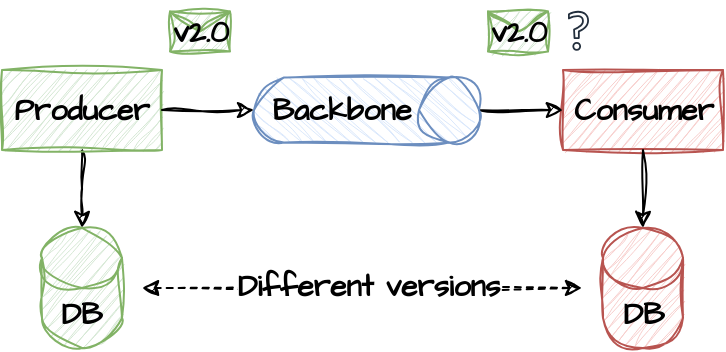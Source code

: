 <mxfile version="22.0.0" type="device">
  <diagram name="Page-1" id="5teIPHdFALnYnMfDJU84">
    <mxGraphModel dx="1032" dy="603" grid="1" gridSize="10" guides="1" tooltips="1" connect="1" arrows="1" fold="1" page="1" pageScale="1" pageWidth="827" pageHeight="1169" math="0" shadow="0">
      <root>
        <mxCell id="0" />
        <mxCell id="1" parent="0" />
        <mxCell id="LOcKeLG7FPWulvWLkRRe-8" style="edgeStyle=orthogonalEdgeStyle;rounded=0;sketch=1;hachureGap=4;jiggle=2;curveFitting=1;orthogonalLoop=1;jettySize=auto;html=1;exitX=0.5;exitY=1;exitDx=0;exitDy=0;fontFamily=Architects Daughter;fontSource=https%3A%2F%2Ffonts.googleapis.com%2Fcss%3Ffamily%3DArchitects%2BDaughter;fontSize=16;" parent="1" source="LOcKeLG7FPWulvWLkRRe-1" target="LOcKeLG7FPWulvWLkRRe-2" edge="1">
          <mxGeometry relative="1" as="geometry" />
        </mxCell>
        <mxCell id="LOcKeLG7FPWulvWLkRRe-1" value="&lt;b style=&quot;font-size: 15px;&quot;&gt;Producer&lt;br&gt;&lt;/b&gt;" style="rounded=0;whiteSpace=wrap;html=1;sketch=1;hachureGap=4;jiggle=2;curveFitting=1;fontFamily=Architects Daughter;fontSource=https%3A%2F%2Ffonts.googleapis.com%2Fcss%3Ffamily%3DArchitects%2BDaughter;fontSize=15;fillColor=#d5e8d4;strokeColor=#82b366;" parent="1" vertex="1">
          <mxGeometry x="70" y="90" width="80" height="40" as="geometry" />
        </mxCell>
        <mxCell id="LOcKeLG7FPWulvWLkRRe-2" value="DB" style="shape=cylinder3;whiteSpace=wrap;html=1;boundedLbl=1;backgroundOutline=1;size=15;sketch=1;hachureGap=4;jiggle=2;curveFitting=1;fontFamily=Architects Daughter;fontSource=https%3A%2F%2Ffonts.googleapis.com%2Fcss%3Ffamily%3DArchitects%2BDaughter;fontSize=15;fontStyle=1;fillColor=#d5e8d4;strokeColor=#82b366;" parent="1" vertex="1">
          <mxGeometry x="90" y="169" width="40" height="60" as="geometry" />
        </mxCell>
        <mxCell id="LOcKeLG7FPWulvWLkRRe-3" value="&lt;b style=&quot;font-size: 15px;&quot;&gt;Consumer&lt;br&gt;&lt;/b&gt;" style="rounded=0;whiteSpace=wrap;html=1;sketch=1;hachureGap=4;jiggle=2;curveFitting=1;fontFamily=Architects Daughter;fontSource=https%3A%2F%2Ffonts.googleapis.com%2Fcss%3Ffamily%3DArchitects%2BDaughter;fontSize=15;fillColor=#f8cecc;strokeColor=#b85450;" parent="1" vertex="1">
          <mxGeometry x="350.5" y="90" width="80" height="40" as="geometry" />
        </mxCell>
        <mxCell id="LOcKeLG7FPWulvWLkRRe-4" value="DB" style="shape=cylinder3;whiteSpace=wrap;html=1;boundedLbl=1;backgroundOutline=1;size=15;sketch=1;hachureGap=4;jiggle=2;curveFitting=1;fontFamily=Architects Daughter;fontSource=https%3A%2F%2Ffonts.googleapis.com%2Fcss%3Ffamily%3DArchitects%2BDaughter;fontSize=15;fontStyle=1;fillColor=#f8cecc;strokeColor=#b85450;" parent="1" vertex="1">
          <mxGeometry x="370.5" y="169" width="40" height="60" as="geometry" />
        </mxCell>
        <mxCell id="LOcKeLG7FPWulvWLkRRe-7" style="edgeStyle=orthogonalEdgeStyle;rounded=0;sketch=1;hachureGap=4;jiggle=2;curveFitting=1;orthogonalLoop=1;jettySize=auto;html=1;exitX=0.5;exitY=0;exitDx=0;exitDy=0;exitPerimeter=0;entryX=0;entryY=0.5;entryDx=0;entryDy=0;fontFamily=Architects Daughter;fontSource=https%3A%2F%2Ffonts.googleapis.com%2Fcss%3Ffamily%3DArchitects%2BDaughter;fontSize=16;" parent="1" source="LOcKeLG7FPWulvWLkRRe-5" target="LOcKeLG7FPWulvWLkRRe-3" edge="1">
          <mxGeometry relative="1" as="geometry" />
        </mxCell>
        <mxCell id="LOcKeLG7FPWulvWLkRRe-5" value="&lt;b style=&quot;font-size: 15px;&quot;&gt;Backbone&lt;/b&gt;" style="shape=cylinder3;whiteSpace=wrap;html=1;boundedLbl=1;backgroundOutline=1;size=15;sketch=1;hachureGap=4;jiggle=2;curveFitting=1;fontFamily=Architects Daughter;fontSource=https%3A%2F%2Ffonts.googleapis.com%2Fcss%3Ffamily%3DArchitects%2BDaughter;fontSize=15;rotation=90;horizontal=0;fillColor=#dae8fc;strokeColor=#6c8ebf;" parent="1" vertex="1">
          <mxGeometry x="236" y="53.75" width="32.5" height="112.5" as="geometry" />
        </mxCell>
        <mxCell id="LOcKeLG7FPWulvWLkRRe-6" style="edgeStyle=orthogonalEdgeStyle;rounded=0;sketch=1;hachureGap=4;jiggle=2;curveFitting=1;orthogonalLoop=1;jettySize=auto;html=1;exitX=1;exitY=0.5;exitDx=0;exitDy=0;entryX=0.5;entryY=1;entryDx=0;entryDy=0;entryPerimeter=0;fontFamily=Architects Daughter;fontSource=https%3A%2F%2Ffonts.googleapis.com%2Fcss%3Ffamily%3DArchitects%2BDaughter;fontSize=16;" parent="1" source="LOcKeLG7FPWulvWLkRRe-1" target="LOcKeLG7FPWulvWLkRRe-5" edge="1">
          <mxGeometry relative="1" as="geometry" />
        </mxCell>
        <mxCell id="LOcKeLG7FPWulvWLkRRe-9" style="edgeStyle=orthogonalEdgeStyle;rounded=0;sketch=1;hachureGap=4;jiggle=2;curveFitting=1;orthogonalLoop=1;jettySize=auto;html=1;exitX=0.5;exitY=1;exitDx=0;exitDy=0;entryX=0.5;entryY=0;entryDx=0;entryDy=0;entryPerimeter=0;fontFamily=Architects Daughter;fontSource=https%3A%2F%2Ffonts.googleapis.com%2Fcss%3Ffamily%3DArchitects%2BDaughter;fontSize=16;" parent="1" source="LOcKeLG7FPWulvWLkRRe-3" target="LOcKeLG7FPWulvWLkRRe-4" edge="1">
          <mxGeometry relative="1" as="geometry" />
        </mxCell>
        <mxCell id="LOcKeLG7FPWulvWLkRRe-10" value="" style="shape=message;html=1;html=1;outlineConnect=0;labelPosition=center;verticalLabelPosition=bottom;align=center;verticalAlign=top;sketch=1;hachureGap=4;jiggle=2;curveFitting=1;fontFamily=Architects Daughter;fontSource=https%3A%2F%2Ffonts.googleapis.com%2Fcss%3Ffamily%3DArchitects%2BDaughter;fontSize=20;fillColor=#d5e8d4;strokeColor=#82b366;" parent="1" vertex="1">
          <mxGeometry x="154" y="60.75" width="30" height="20" as="geometry" />
        </mxCell>
        <mxCell id="LOcKeLG7FPWulvWLkRRe-12" value="" style="endArrow=classic;startArrow=classic;html=1;rounded=0;sketch=1;hachureGap=4;jiggle=2;curveFitting=1;fontFamily=Architects Daughter;fontSource=https%3A%2F%2Ffonts.googleapis.com%2Fcss%3Ffamily%3DArchitects%2BDaughter;fontSize=16;dashed=1;" parent="1" edge="1">
          <mxGeometry width="50" height="50" relative="1" as="geometry">
            <mxPoint x="140" y="199" as="sourcePoint" />
            <mxPoint x="360" y="199" as="targetPoint" />
          </mxGeometry>
        </mxCell>
        <mxCell id="LOcKeLG7FPWulvWLkRRe-13" value="&lt;b&gt;Different versions&lt;/b&gt;" style="edgeLabel;html=1;align=center;verticalAlign=middle;resizable=0;points=[];fontSize=15;fontFamily=Architects Daughter;fontStyle=0" parent="LOcKeLG7FPWulvWLkRRe-12" vertex="1" connectable="0">
          <mxGeometry x="-0.109" y="1" relative="1" as="geometry">
            <mxPoint x="15" as="offset" />
          </mxGeometry>
        </mxCell>
        <mxCell id="gym8r9H-MmM8O39y2dMS-18" style="edgeStyle=orthogonalEdgeStyle;rounded=0;sketch=1;hachureGap=4;jiggle=2;curveFitting=1;orthogonalLoop=1;jettySize=auto;html=1;exitX=0.5;exitY=1;exitDx=0;exitDy=0;fontFamily=Architects Daughter;fontSource=https%3A%2F%2Ffonts.googleapis.com%2Fcss%3Ffamily%3DArchitects%2BDaughter;fontSize=16;" edge="1" parent="1">
          <mxGeometry relative="1" as="geometry">
            <mxPoint x="347.5" y="78.75" as="sourcePoint" />
            <mxPoint x="347.5" y="78.75" as="targetPoint" />
          </mxGeometry>
        </mxCell>
        <mxCell id="gym8r9H-MmM8O39y2dMS-19" value="v2.0" style="text;html=1;strokeColor=none;fillColor=none;align=center;verticalAlign=middle;whiteSpace=wrap;rounded=0;fontSize=15;fontFamily=Architects Daughter;fontStyle=1" vertex="1" parent="1">
          <mxGeometry x="141" y="55.75" width="57" height="31.25" as="geometry" />
        </mxCell>
        <mxCell id="gym8r9H-MmM8O39y2dMS-29" style="edgeStyle=orthogonalEdgeStyle;rounded=0;sketch=1;hachureGap=4;jiggle=2;curveFitting=1;orthogonalLoop=1;jettySize=auto;html=1;exitX=0.5;exitY=1;exitDx=0;exitDy=0;fontFamily=Architects Daughter;fontSource=https%3A%2F%2Ffonts.googleapis.com%2Fcss%3Ffamily%3DArchitects%2BDaughter;fontSize=16;" edge="1" parent="1">
          <mxGeometry relative="1" as="geometry">
            <mxPoint x="239.5" y="78.75" as="sourcePoint" />
            <mxPoint x="239.5" y="78.75" as="targetPoint" />
          </mxGeometry>
        </mxCell>
        <mxCell id="gym8r9H-MmM8O39y2dMS-35" value="" style="shape=message;html=1;html=1;outlineConnect=0;labelPosition=center;verticalLabelPosition=bottom;align=center;verticalAlign=top;sketch=1;hachureGap=4;jiggle=2;curveFitting=1;fontFamily=Architects Daughter;fontSource=https%3A%2F%2Ffonts.googleapis.com%2Fcss%3Ffamily%3DArchitects%2BDaughter;fontSize=20;fillColor=#d5e8d4;strokeColor=#82b366;" vertex="1" parent="1">
          <mxGeometry x="313" y="60.75" width="30" height="20" as="geometry" />
        </mxCell>
        <mxCell id="gym8r9H-MmM8O39y2dMS-36" value="v2.0" style="text;html=1;strokeColor=none;fillColor=none;align=center;verticalAlign=middle;whiteSpace=wrap;rounded=0;fontSize=15;fontFamily=Architects Daughter;fontStyle=1" vertex="1" parent="1">
          <mxGeometry x="300" y="55.75" width="57" height="31.25" as="geometry" />
        </mxCell>
        <mxCell id="gym8r9H-MmM8O39y2dMS-38" value="" style="sketch=0;outlineConnect=0;fontColor=#232F3E;gradientColor=none;fillColor=#232F3D;strokeColor=none;dashed=0;verticalLabelPosition=bottom;verticalAlign=top;align=center;html=1;fontSize=12;fontStyle=0;aspect=fixed;pointerEvents=1;shape=mxgraph.aws4.question;hachureGap=4;jiggle=2;curveFitting=1;fontFamily=Architects Daughter;fontSource=https%3A%2F%2Ffonts.googleapis.com%2Fcss%3Ffamily%3DArchitects%2BDaughter;" vertex="1" parent="1">
          <mxGeometry x="353" y="60.41" width="10.5" height="19.97" as="geometry" />
        </mxCell>
      </root>
    </mxGraphModel>
  </diagram>
</mxfile>

